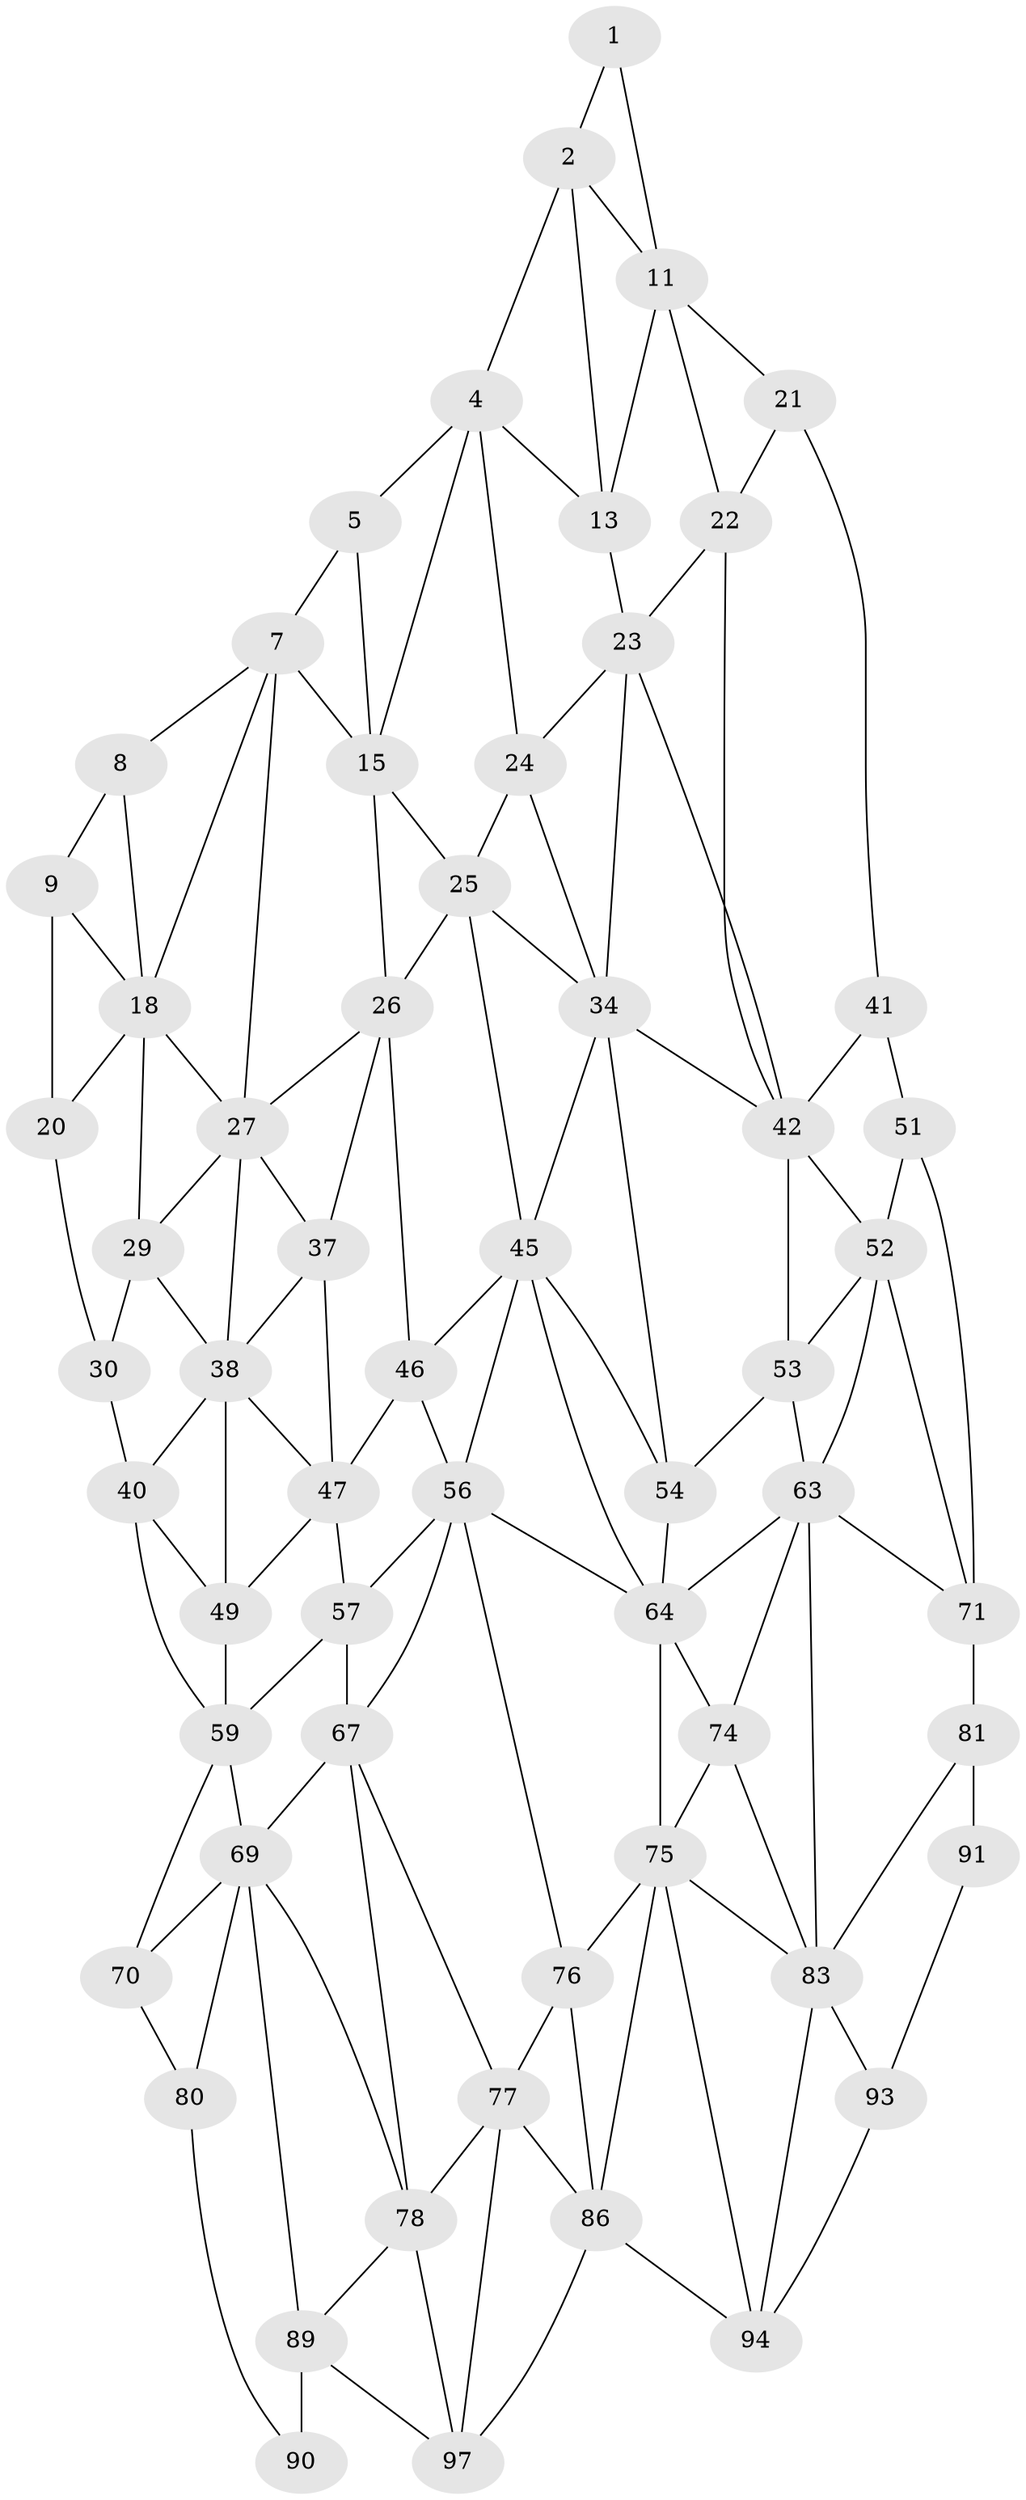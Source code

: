 // original degree distribution, {2: 0.04, 3: 0.32, 4: 0.64}
// Generated by graph-tools (version 1.1) at 2025/11/02/21/25 10:11:11]
// undirected, 59 vertices, 128 edges
graph export_dot {
graph [start="1"]
  node [color=gray90,style=filled];
  1;
  2 [super="+3"];
  4 [super="+14"];
  5 [super="+6"];
  7 [super="+17"];
  8;
  9 [super="+10"];
  11 [super="+12"];
  13;
  15 [super="+16"];
  18 [super="+19"];
  20;
  21 [super="+31"];
  22 [super="+32"];
  23 [super="+33"];
  24;
  25 [super="+35"];
  26 [super="+36"];
  27 [super="+28"];
  29;
  30;
  34 [super="+44"];
  37;
  38 [super="+39"];
  40 [super="+50"];
  41;
  42 [super="+43"];
  45 [super="+55"];
  46;
  47 [super="+48"];
  49;
  51 [super="+61"];
  52 [super="+62"];
  53;
  54;
  56 [super="+66"];
  57 [super="+58"];
  59 [super="+60"];
  63 [super="+73"];
  64 [super="+65"];
  67 [super="+68"];
  69 [super="+79"];
  70;
  71 [super="+72"];
  74;
  75 [super="+85"];
  76;
  77 [super="+87"];
  78 [super="+88"];
  80;
  81 [super="+82"];
  83 [super="+84"];
  86 [super="+96"];
  89 [super="+99"];
  90 [super="+100"];
  91 [super="+92"];
  93;
  94 [super="+95"];
  97 [super="+98"];
  1 -- 11;
  1 -- 2;
  2 -- 4;
  2 -- 13;
  2 -- 11;
  4 -- 5;
  4 -- 24;
  4 -- 13;
  4 -- 15;
  5 -- 15 [weight=2];
  5 -- 7;
  7 -- 8;
  7 -- 18;
  7 -- 27;
  7 -- 15;
  8 -- 18;
  8 -- 9;
  9 -- 18;
  9 -- 20;
  11 -- 21;
  11 -- 13;
  11 -- 22;
  13 -- 23;
  15 -- 25;
  15 -- 26;
  18 -- 20;
  18 -- 29;
  18 -- 27;
  20 -- 30;
  21 -- 22 [weight=2];
  21 -- 41;
  22 -- 23 [weight=2];
  22 -- 42;
  23 -- 24;
  23 -- 34;
  23 -- 42;
  24 -- 34;
  24 -- 25;
  25 -- 26 [weight=2];
  25 -- 34;
  25 -- 45;
  26 -- 27;
  26 -- 37;
  26 -- 46;
  27 -- 37;
  27 -- 29;
  27 -- 38;
  29 -- 30;
  29 -- 38;
  30 -- 40;
  34 -- 45;
  34 -- 54;
  34 -- 42;
  37 -- 47;
  37 -- 38;
  38 -- 40;
  38 -- 49;
  38 -- 47;
  40 -- 49;
  40 -- 59;
  41 -- 51;
  41 -- 42;
  42 -- 52;
  42 -- 53;
  45 -- 46;
  45 -- 56;
  45 -- 54;
  45 -- 64;
  46 -- 56;
  46 -- 47;
  47 -- 57 [weight=2];
  47 -- 49;
  49 -- 59;
  51 -- 52 [weight=2];
  51 -- 71;
  52 -- 53;
  52 -- 63;
  52 -- 71;
  53 -- 63;
  53 -- 54;
  54 -- 64;
  56 -- 57;
  56 -- 67;
  56 -- 76;
  56 -- 64;
  57 -- 67 [weight=2];
  57 -- 59;
  59 -- 69;
  59 -- 70;
  63 -- 64;
  63 -- 74;
  63 -- 83;
  63 -- 71;
  64 -- 74;
  64 -- 75;
  67 -- 77;
  67 -- 69;
  67 -- 78;
  69 -- 70;
  69 -- 80;
  69 -- 89;
  69 -- 78;
  70 -- 80;
  71 -- 81 [weight=2];
  74 -- 75;
  74 -- 83;
  75 -- 76;
  75 -- 86;
  75 -- 94;
  75 -- 83;
  76 -- 86;
  76 -- 77;
  77 -- 78 [weight=2];
  77 -- 97;
  77 -- 86;
  78 -- 89;
  78 -- 97;
  80 -- 90;
  81 -- 91 [weight=2];
  81 -- 83;
  83 -- 93;
  83 -- 94;
  86 -- 94;
  86 -- 97;
  89 -- 90 [weight=2];
  89 -- 97;
  91 -- 93;
  93 -- 94;
}
